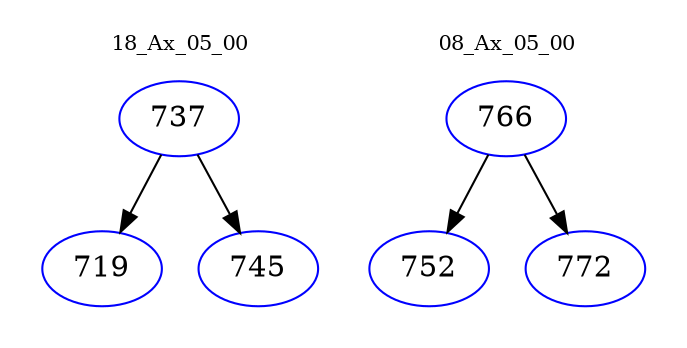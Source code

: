 digraph{
subgraph cluster_0 {
color = white
label = "18_Ax_05_00";
fontsize=10;
T0_737 [label="737", color="blue"]
T0_737 -> T0_719 [color="black"]
T0_719 [label="719", color="blue"]
T0_737 -> T0_745 [color="black"]
T0_745 [label="745", color="blue"]
}
subgraph cluster_1 {
color = white
label = "08_Ax_05_00";
fontsize=10;
T1_766 [label="766", color="blue"]
T1_766 -> T1_752 [color="black"]
T1_752 [label="752", color="blue"]
T1_766 -> T1_772 [color="black"]
T1_772 [label="772", color="blue"]
}
}
